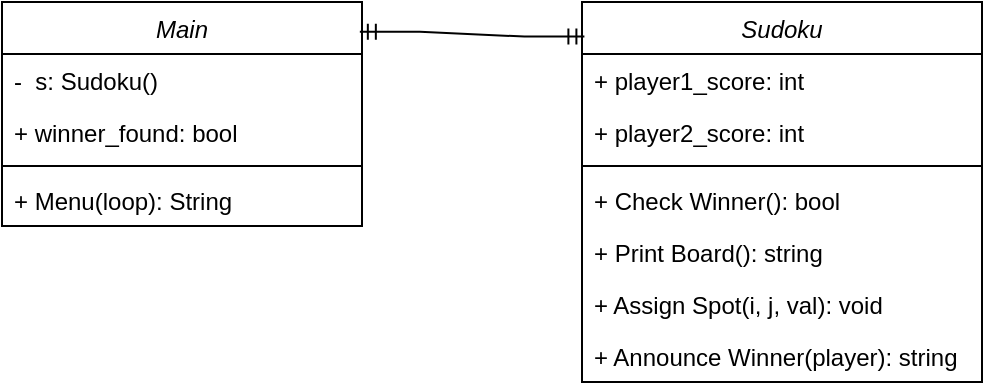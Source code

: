 <mxfile version="15.5.4" type="embed"><diagram id="C5RBs43oDa-KdzZeNtuy" name="Page-1"><mxGraphModel dx="954" dy="605" grid="1" gridSize="10" guides="1" tooltips="1" connect="1" arrows="1" fold="1" page="1" pageScale="1" pageWidth="827" pageHeight="1169" math="0" shadow="0"><root><mxCell id="WIyWlLk6GJQsqaUBKTNV-0"/><mxCell id="WIyWlLk6GJQsqaUBKTNV-1" parent="WIyWlLk6GJQsqaUBKTNV-0"/><mxCell id="zkfFHV4jXpPFQw0GAbJ--0" value="Main" style="swimlane;fontStyle=2;align=center;verticalAlign=top;childLayout=stackLayout;horizontal=1;startSize=26;horizontalStack=0;resizeParent=1;resizeLast=0;collapsible=1;marginBottom=0;rounded=0;shadow=0;strokeWidth=1;" parent="WIyWlLk6GJQsqaUBKTNV-1" vertex="1"><mxGeometry x="190" y="90" width="180" height="112" as="geometry"><mxRectangle x="230" y="140" width="160" height="26" as="alternateBounds"/></mxGeometry></mxCell><mxCell id="zkfFHV4jXpPFQw0GAbJ--2" value="-  s: Sudoku()" style="text;align=left;verticalAlign=top;spacingLeft=4;spacingRight=4;overflow=hidden;rotatable=0;points=[[0,0.5],[1,0.5]];portConstraint=eastwest;rounded=0;shadow=0;html=0;" parent="zkfFHV4jXpPFQw0GAbJ--0" vertex="1"><mxGeometry y="26" width="180" height="26" as="geometry"/></mxCell><mxCell id="2" value="+ winner_found: bool" style="text;align=left;verticalAlign=top;spacingLeft=4;spacingRight=4;overflow=hidden;rotatable=0;points=[[0,0.5],[1,0.5]];portConstraint=eastwest;rounded=0;shadow=0;html=0;" parent="zkfFHV4jXpPFQw0GAbJ--0" vertex="1"><mxGeometry y="52" width="180" height="26" as="geometry"/></mxCell><mxCell id="zkfFHV4jXpPFQw0GAbJ--4" value="" style="line;html=1;strokeWidth=1;align=left;verticalAlign=middle;spacingTop=-1;spacingLeft=3;spacingRight=3;rotatable=0;labelPosition=right;points=[];portConstraint=eastwest;" parent="zkfFHV4jXpPFQw0GAbJ--0" vertex="1"><mxGeometry y="78" width="180" height="8" as="geometry"/></mxCell><mxCell id="zkfFHV4jXpPFQw0GAbJ--5" value="+ Menu(loop): String" style="text;align=left;verticalAlign=top;spacingLeft=4;spacingRight=4;overflow=hidden;rotatable=0;points=[[0,0.5],[1,0.5]];portConstraint=eastwest;" parent="zkfFHV4jXpPFQw0GAbJ--0" vertex="1"><mxGeometry y="86" width="180" height="26" as="geometry"/></mxCell><mxCell id="llUiKkgI2U8FPOwymGVB-0" value="Sudoku" style="swimlane;fontStyle=2;align=center;verticalAlign=top;childLayout=stackLayout;horizontal=1;startSize=26;horizontalStack=0;resizeParent=1;resizeLast=0;collapsible=1;marginBottom=0;rounded=0;shadow=0;strokeWidth=1;" parent="WIyWlLk6GJQsqaUBKTNV-1" vertex="1"><mxGeometry x="480" y="90" width="200" height="190" as="geometry"><mxRectangle x="230" y="140" width="160" height="26" as="alternateBounds"/></mxGeometry></mxCell><mxCell id="llUiKkgI2U8FPOwymGVB-1" value="+ player1_score: int " style="text;align=left;verticalAlign=top;spacingLeft=4;spacingRight=4;overflow=hidden;rotatable=0;points=[[0,0.5],[1,0.5]];portConstraint=eastwest;rounded=0;shadow=0;html=0;" parent="llUiKkgI2U8FPOwymGVB-0" vertex="1"><mxGeometry y="26" width="200" height="26" as="geometry"/></mxCell><mxCell id="llUiKkgI2U8FPOwymGVB-4" value="+ player2_score: int" style="text;align=left;verticalAlign=top;spacingLeft=4;spacingRight=4;overflow=hidden;rotatable=0;points=[[0,0.5],[1,0.5]];portConstraint=eastwest;rounded=0;shadow=0;html=0;" parent="llUiKkgI2U8FPOwymGVB-0" vertex="1"><mxGeometry y="52" width="200" height="26" as="geometry"/></mxCell><mxCell id="llUiKkgI2U8FPOwymGVB-2" value="" style="line;html=1;strokeWidth=1;align=left;verticalAlign=middle;spacingTop=-1;spacingLeft=3;spacingRight=3;rotatable=0;labelPosition=right;points=[];portConstraint=eastwest;" parent="llUiKkgI2U8FPOwymGVB-0" vertex="1"><mxGeometry y="78" width="200" height="8" as="geometry"/></mxCell><mxCell id="Rv8AaJHQ0FUAdiAQfnUb-1" value="+ Check Winner(): bool" style="text;align=left;verticalAlign=top;spacingLeft=4;spacingRight=4;overflow=hidden;rotatable=0;points=[[0,0.5],[1,0.5]];portConstraint=eastwest;" parent="llUiKkgI2U8FPOwymGVB-0" vertex="1"><mxGeometry y="86" width="200" height="26" as="geometry"/></mxCell><mxCell id="llUiKkgI2U8FPOwymGVB-6" value="+ Print Board(): string" style="text;align=left;verticalAlign=top;spacingLeft=4;spacingRight=4;overflow=hidden;rotatable=0;points=[[0,0.5],[1,0.5]];portConstraint=eastwest;" parent="llUiKkgI2U8FPOwymGVB-0" vertex="1"><mxGeometry y="112" width="200" height="26" as="geometry"/></mxCell><mxCell id="Rv8AaJHQ0FUAdiAQfnUb-2" value="+ Assign Spot(i, j, val): void" style="text;align=left;verticalAlign=top;spacingLeft=4;spacingRight=4;overflow=hidden;rotatable=0;points=[[0,0.5],[1,0.5]];portConstraint=eastwest;" parent="llUiKkgI2U8FPOwymGVB-0" vertex="1"><mxGeometry y="138" width="200" height="26" as="geometry"/></mxCell><mxCell id="Rv8AaJHQ0FUAdiAQfnUb-3" value="+ Announce Winner(player): string" style="text;align=left;verticalAlign=top;spacingLeft=4;spacingRight=4;overflow=hidden;rotatable=0;points=[[0,0.5],[1,0.5]];portConstraint=eastwest;" parent="llUiKkgI2U8FPOwymGVB-0" vertex="1"><mxGeometry y="164" width="200" height="26" as="geometry"/></mxCell><mxCell id="Rv8AaJHQ0FUAdiAQfnUb-0" value="" style="edgeStyle=entityRelationEdgeStyle;fontSize=12;html=1;endArrow=ERmandOne;startArrow=ERmandOne;rounded=0;exitX=0.994;exitY=0.133;exitDx=0;exitDy=0;exitPerimeter=0;entryX=0.006;entryY=0.091;entryDx=0;entryDy=0;entryPerimeter=0;" parent="WIyWlLk6GJQsqaUBKTNV-1" source="zkfFHV4jXpPFQw0GAbJ--0" target="llUiKkgI2U8FPOwymGVB-0" edge="1"><mxGeometry width="100" height="100" relative="1" as="geometry"><mxPoint x="360" y="410" as="sourcePoint"/><mxPoint x="399" y="270" as="targetPoint"/></mxGeometry></mxCell></root></mxGraphModel></diagram></mxfile>
